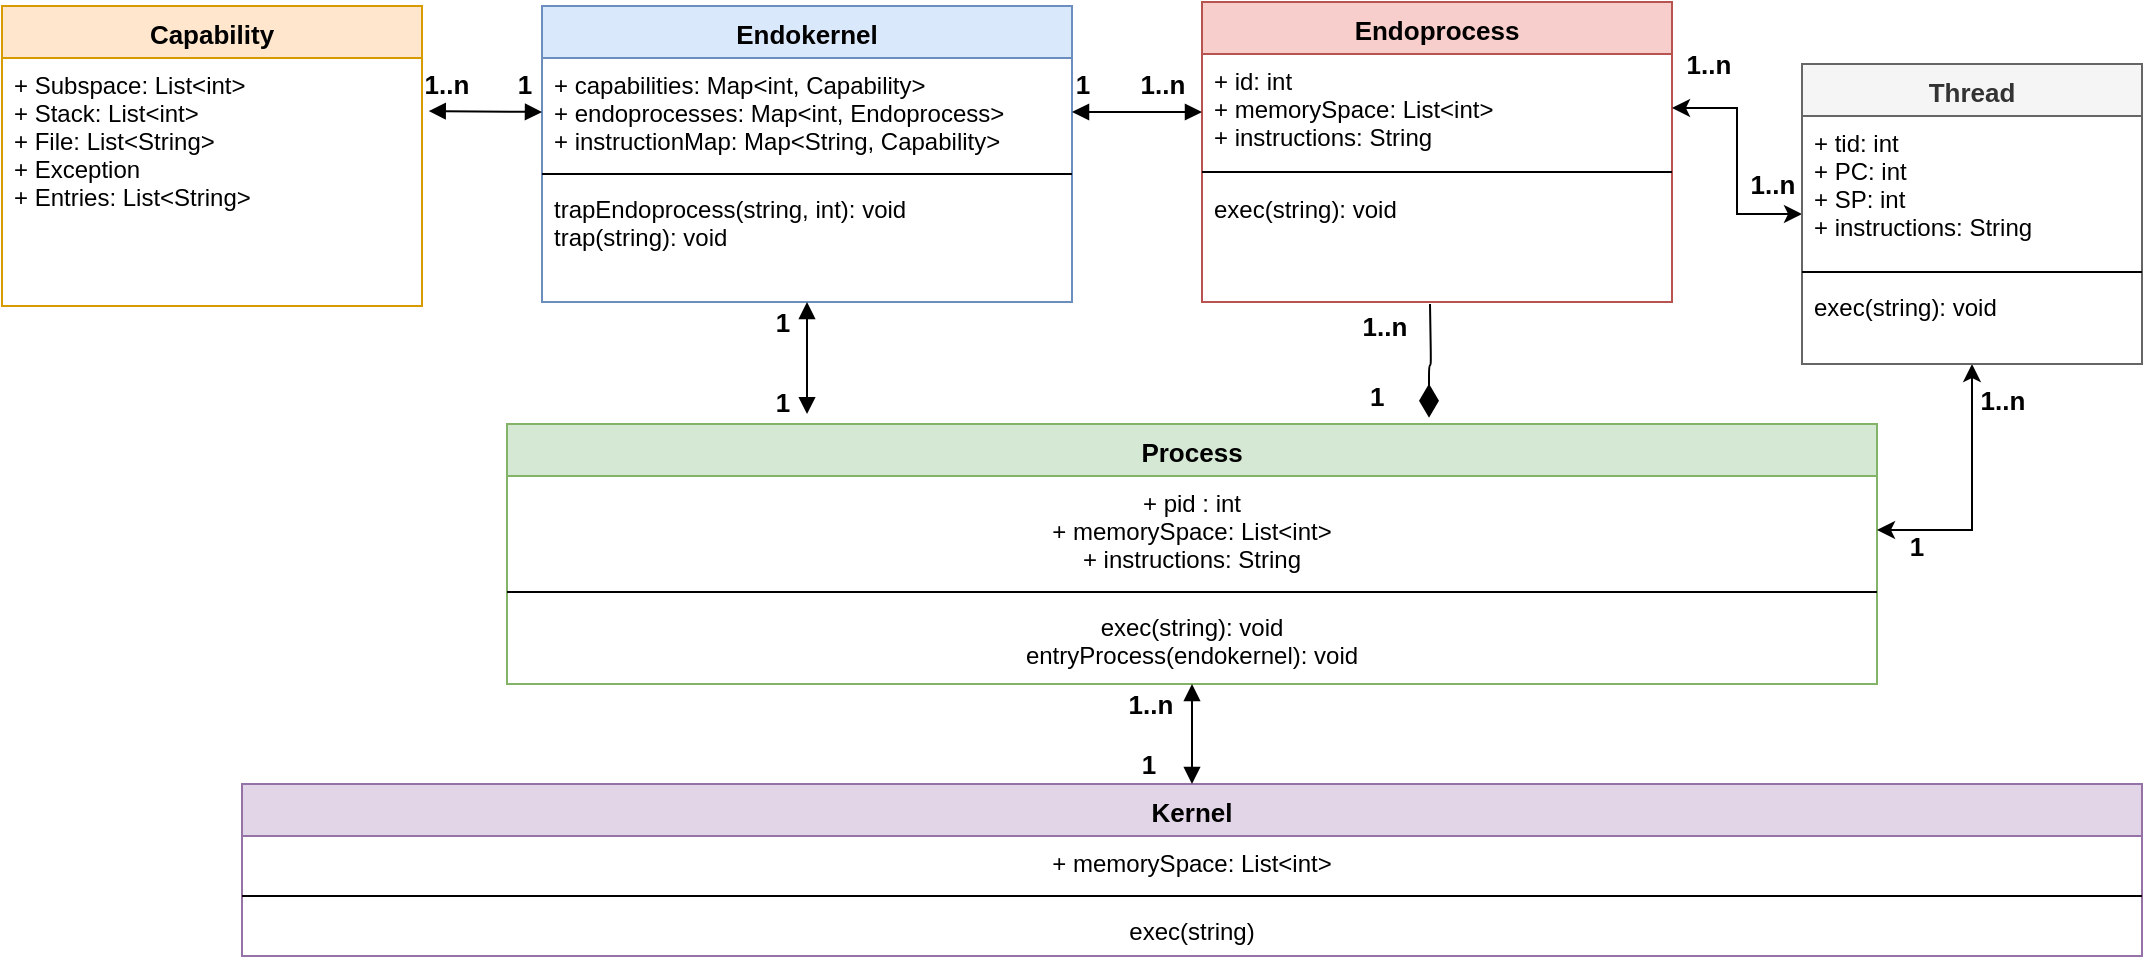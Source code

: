 <mxfile version="15.5.9" type="device"><diagram id="9bB2O2_Hl3Q_lzYscSpR" name="Page-1"><mxGraphModel dx="2310" dy="833" grid="1" gridSize="10" guides="1" tooltips="1" connect="1" arrows="1" fold="1" page="1" pageScale="1" pageWidth="827" pageHeight="1169" math="0" shadow="0"><root><mxCell id="0"/><mxCell id="1" parent="0"/><mxCell id="UgQG8o-NpCMZYVJg1aKK-1" value="Process" style="swimlane;fontStyle=1;align=center;verticalAlign=top;childLayout=stackLayout;horizontal=1;startSize=26;horizontalStack=0;resizeParent=1;resizeParentMax=0;resizeLast=0;collapsible=1;marginBottom=0;fillColor=#d5e8d4;strokeColor=#82b366;fontSize=13;" vertex="1" parent="1"><mxGeometry x="192.5" y="350" width="685" height="130" as="geometry"/></mxCell><mxCell id="UgQG8o-NpCMZYVJg1aKK-2" value="+ pid : int&#10;+ memorySpace: List&lt;int&gt;&#10;+ instructions: String&#10;&#10;" style="text;strokeColor=none;fillColor=none;align=center;verticalAlign=top;spacingLeft=4;spacingRight=4;overflow=hidden;rotatable=0;points=[[0,0.5],[1,0.5]];portConstraint=eastwest;" vertex="1" parent="UgQG8o-NpCMZYVJg1aKK-1"><mxGeometry y="26" width="685" height="54" as="geometry"/></mxCell><mxCell id="UgQG8o-NpCMZYVJg1aKK-3" value="" style="line;strokeWidth=1;fillColor=none;align=left;verticalAlign=middle;spacingTop=-1;spacingLeft=3;spacingRight=3;rotatable=0;labelPosition=right;points=[];portConstraint=eastwest;" vertex="1" parent="UgQG8o-NpCMZYVJg1aKK-1"><mxGeometry y="80" width="685" height="8" as="geometry"/></mxCell><mxCell id="UgQG8o-NpCMZYVJg1aKK-4" value="exec(string): void&#10;entryProcess(endokernel): void&#10;" style="text;strokeColor=none;fillColor=none;align=center;verticalAlign=top;spacingLeft=4;spacingRight=4;overflow=hidden;rotatable=0;points=[[0,0.5],[1,0.5]];portConstraint=eastwest;" vertex="1" parent="UgQG8o-NpCMZYVJg1aKK-1"><mxGeometry y="88" width="685" height="42" as="geometry"/></mxCell><mxCell id="UgQG8o-NpCMZYVJg1aKK-5" value="Endoprocess" style="swimlane;fontStyle=1;align=center;verticalAlign=top;childLayout=stackLayout;horizontal=1;startSize=26;horizontalStack=0;resizeParent=1;resizeParentMax=0;resizeLast=0;collapsible=1;marginBottom=0;fillColor=#f8cecc;strokeColor=#b85450;fontSize=13;" vertex="1" parent="1"><mxGeometry x="540" y="139" width="235" height="150" as="geometry"/></mxCell><mxCell id="UgQG8o-NpCMZYVJg1aKK-6" value="+ id: int&#10;+ memorySpace: List&lt;int&gt;&#10;+ instructions: String&#10;&#10;&#10;&#10;" style="text;strokeColor=none;fillColor=none;align=left;verticalAlign=top;spacingLeft=4;spacingRight=4;overflow=hidden;rotatable=0;points=[[0,0.5],[1,0.5]];portConstraint=eastwest;" vertex="1" parent="UgQG8o-NpCMZYVJg1aKK-5"><mxGeometry y="26" width="235" height="54" as="geometry"/></mxCell><mxCell id="UgQG8o-NpCMZYVJg1aKK-7" value="" style="line;strokeWidth=1;fillColor=none;align=left;verticalAlign=middle;spacingTop=-1;spacingLeft=3;spacingRight=3;rotatable=0;labelPosition=right;points=[];portConstraint=eastwest;" vertex="1" parent="UgQG8o-NpCMZYVJg1aKK-5"><mxGeometry y="80" width="235" height="10" as="geometry"/></mxCell><mxCell id="UgQG8o-NpCMZYVJg1aKK-8" value="exec(string): void" style="text;strokeColor=none;fillColor=none;align=left;verticalAlign=top;spacingLeft=4;spacingRight=4;overflow=hidden;rotatable=0;points=[[0,0.5],[1,0.5]];portConstraint=eastwest;" vertex="1" parent="UgQG8o-NpCMZYVJg1aKK-5"><mxGeometry y="90" width="235" height="60" as="geometry"/></mxCell><mxCell id="UgQG8o-NpCMZYVJg1aKK-9" value="Endokernel" style="swimlane;fontStyle=1;align=center;verticalAlign=top;childLayout=stackLayout;horizontal=1;startSize=26;horizontalStack=0;resizeParent=1;resizeParentMax=0;resizeLast=0;collapsible=1;marginBottom=0;fillColor=#dae8fc;strokeColor=#6c8ebf;fontSize=13;" vertex="1" parent="1"><mxGeometry x="210" y="141" width="265" height="148" as="geometry"/></mxCell><mxCell id="UgQG8o-NpCMZYVJg1aKK-10" value="+ capabilities: Map&lt;int, Capability&gt;&#10;+ endoprocesses: Map&lt;int, Endoprocess&gt;&#10;+ instructionMap: Map&lt;String, Capability&gt;&#10;" style="text;strokeColor=none;fillColor=none;align=left;verticalAlign=top;spacingLeft=4;spacingRight=4;overflow=hidden;rotatable=0;points=[[0,0.5],[1,0.5]];portConstraint=eastwest;" vertex="1" parent="UgQG8o-NpCMZYVJg1aKK-9"><mxGeometry y="26" width="265" height="54" as="geometry"/></mxCell><mxCell id="UgQG8o-NpCMZYVJg1aKK-11" value="" style="line;strokeWidth=1;fillColor=none;align=left;verticalAlign=middle;spacingTop=-1;spacingLeft=3;spacingRight=3;rotatable=0;labelPosition=right;points=[];portConstraint=eastwest;" vertex="1" parent="UgQG8o-NpCMZYVJg1aKK-9"><mxGeometry y="80" width="265" height="8" as="geometry"/></mxCell><mxCell id="UgQG8o-NpCMZYVJg1aKK-12" value="trapEndoprocess(string, int): void&#10;trap(string): void&#10;&#10;" style="text;strokeColor=none;fillColor=none;align=left;verticalAlign=top;spacingLeft=4;spacingRight=4;overflow=hidden;rotatable=0;points=[[0,0.5],[1,0.5]];portConstraint=eastwest;" vertex="1" parent="UgQG8o-NpCMZYVJg1aKK-9"><mxGeometry y="88" width="265" height="60" as="geometry"/></mxCell><mxCell id="UgQG8o-NpCMZYVJg1aKK-13" value="Capability" style="swimlane;fontStyle=1;align=center;verticalAlign=top;childLayout=stackLayout;horizontal=1;startSize=26;horizontalStack=0;resizeParent=1;resizeParentMax=0;resizeLast=0;collapsible=1;marginBottom=0;fillColor=#ffe6cc;strokeColor=#d79b00;fontSize=13;" vertex="1" parent="1"><mxGeometry x="-60" y="141" width="210" height="150" as="geometry"/></mxCell><mxCell id="UgQG8o-NpCMZYVJg1aKK-14" value="+ Subspace: List&lt;int&gt;&#10;+ Stack: List&lt;int&gt;&#10;+ File: List&lt;String&gt;&#10;+ Exception &#10;+ Entries: List&lt;String&gt;&#10;&#10;" style="text;strokeColor=none;fillColor=none;align=left;verticalAlign=top;spacingLeft=4;spacingRight=4;overflow=hidden;rotatable=0;points=[[0,0.5],[1,0.5]];portConstraint=eastwest;" vertex="1" parent="UgQG8o-NpCMZYVJg1aKK-13"><mxGeometry y="26" width="210" height="124" as="geometry"/></mxCell><mxCell id="UgQG8o-NpCMZYVJg1aKK-15" value="Kernel" style="swimlane;fontStyle=1;align=center;verticalAlign=top;childLayout=stackLayout;horizontal=1;startSize=26;horizontalStack=0;resizeParent=1;resizeParentMax=0;resizeLast=0;collapsible=1;marginBottom=0;fillColor=#e1d5e7;strokeColor=#9673a6;fontSize=13;" vertex="1" parent="1"><mxGeometry x="60" y="530" width="950" height="86" as="geometry"/></mxCell><mxCell id="UgQG8o-NpCMZYVJg1aKK-16" value="+ memorySpace: List&lt;int&gt;" style="text;strokeColor=none;fillColor=none;align=center;verticalAlign=top;spacingLeft=4;spacingRight=4;overflow=hidden;rotatable=0;points=[[0,0.5],[1,0.5]];portConstraint=eastwest;" vertex="1" parent="UgQG8o-NpCMZYVJg1aKK-15"><mxGeometry y="26" width="950" height="26" as="geometry"/></mxCell><mxCell id="UgQG8o-NpCMZYVJg1aKK-17" value="" style="line;strokeWidth=1;fillColor=none;align=left;verticalAlign=middle;spacingTop=-1;spacingLeft=3;spacingRight=3;rotatable=0;labelPosition=right;points=[];portConstraint=eastwest;" vertex="1" parent="UgQG8o-NpCMZYVJg1aKK-15"><mxGeometry y="52" width="950" height="8" as="geometry"/></mxCell><mxCell id="UgQG8o-NpCMZYVJg1aKK-18" value="exec(string)" style="text;strokeColor=none;fillColor=none;align=center;verticalAlign=top;spacingLeft=4;spacingRight=4;overflow=hidden;rotatable=0;points=[[0,0.5],[1,0.5]];portConstraint=eastwest;" vertex="1" parent="UgQG8o-NpCMZYVJg1aKK-15"><mxGeometry y="60" width="950" height="26" as="geometry"/></mxCell><mxCell id="UgQG8o-NpCMZYVJg1aKK-40" style="edgeStyle=orthogonalEdgeStyle;rounded=0;orthogonalLoop=1;jettySize=auto;html=1;entryX=1;entryY=0.5;entryDx=0;entryDy=0;fontSize=13;startArrow=classic;startFill=1;" edge="1" parent="1" source="UgQG8o-NpCMZYVJg1aKK-19" target="UgQG8o-NpCMZYVJg1aKK-2"><mxGeometry relative="1" as="geometry"/></mxCell><mxCell id="UgQG8o-NpCMZYVJg1aKK-41" value="&lt;b&gt;1..n&lt;/b&gt;" style="edgeLabel;html=1;align=center;verticalAlign=middle;resizable=0;points=[];fontSize=13;" vertex="1" connectable="0" parent="UgQG8o-NpCMZYVJg1aKK-40"><mxGeometry x="-0.633" y="1" relative="1" as="geometry"><mxPoint x="14" y="-6" as="offset"/></mxGeometry></mxCell><mxCell id="UgQG8o-NpCMZYVJg1aKK-43" style="edgeStyle=orthogonalEdgeStyle;rounded=0;orthogonalLoop=1;jettySize=auto;html=1;entryX=1;entryY=0.5;entryDx=0;entryDy=0;fontSize=13;startArrow=classic;startFill=1;" edge="1" parent="1" source="UgQG8o-NpCMZYVJg1aKK-19" target="UgQG8o-NpCMZYVJg1aKK-6"><mxGeometry relative="1" as="geometry"/></mxCell><mxCell id="UgQG8o-NpCMZYVJg1aKK-44" value="&lt;b&gt;1..n&lt;/b&gt;" style="edgeLabel;html=1;align=center;verticalAlign=middle;resizable=0;points=[];fontSize=13;" vertex="1" connectable="0" parent="UgQG8o-NpCMZYVJg1aKK-43"><mxGeometry x="0.485" relative="1" as="geometry"><mxPoint x="-13" y="-22" as="offset"/></mxGeometry></mxCell><mxCell id="UgQG8o-NpCMZYVJg1aKK-19" value="Thread" style="swimlane;fontStyle=1;align=center;verticalAlign=top;childLayout=stackLayout;horizontal=1;startSize=26;horizontalStack=0;resizeParent=1;resizeParentMax=0;resizeLast=0;collapsible=1;marginBottom=0;fillColor=#f5f5f5;strokeColor=#666666;fontColor=#333333;fontSize=13;" vertex="1" parent="1"><mxGeometry x="840" y="170" width="170" height="150" as="geometry"/></mxCell><mxCell id="UgQG8o-NpCMZYVJg1aKK-20" value="+ tid: int&#10;+ PC: int&#10;+ SP: int&#10;+ instructions: String&#10;&#10;" style="text;strokeColor=none;fillColor=none;align=left;verticalAlign=top;spacingLeft=4;spacingRight=4;overflow=hidden;rotatable=0;points=[[0,0.5],[1,0.5]];portConstraint=eastwest;" vertex="1" parent="UgQG8o-NpCMZYVJg1aKK-19"><mxGeometry y="26" width="170" height="74" as="geometry"/></mxCell><mxCell id="UgQG8o-NpCMZYVJg1aKK-21" value="" style="line;strokeWidth=1;fillColor=none;align=left;verticalAlign=middle;spacingTop=-1;spacingLeft=3;spacingRight=3;rotatable=0;labelPosition=right;points=[];portConstraint=eastwest;" vertex="1" parent="UgQG8o-NpCMZYVJg1aKK-19"><mxGeometry y="100" width="170" height="8" as="geometry"/></mxCell><mxCell id="UgQG8o-NpCMZYVJg1aKK-22" value="exec(string): void&#10;" style="text;strokeColor=none;fillColor=none;align=left;verticalAlign=top;spacingLeft=4;spacingRight=4;overflow=hidden;rotatable=0;points=[[0,0.5],[1,0.5]];portConstraint=eastwest;" vertex="1" parent="UgQG8o-NpCMZYVJg1aKK-19"><mxGeometry y="108" width="170" height="42" as="geometry"/></mxCell><mxCell id="UgQG8o-NpCMZYVJg1aKK-26" value="" style="endArrow=block;startArrow=block;endFill=1;startFill=1;html=1;entryX=0.219;entryY=-0.038;entryDx=0;entryDy=0;entryPerimeter=0;" edge="1" parent="1" source="UgQG8o-NpCMZYVJg1aKK-12" target="UgQG8o-NpCMZYVJg1aKK-1"><mxGeometry width="160" relative="1" as="geometry"><mxPoint x="310" y="320" as="sourcePoint"/><mxPoint x="350" y="340" as="targetPoint"/></mxGeometry></mxCell><mxCell id="UgQG8o-NpCMZYVJg1aKK-27" value="1" style="edgeLabel;html=1;align=center;verticalAlign=middle;resizable=0;points=[];fontSize=13;fontStyle=1" vertex="1" connectable="0" parent="UgQG8o-NpCMZYVJg1aKK-26"><mxGeometry x="-0.656" y="-1" relative="1" as="geometry"><mxPoint x="-12" as="offset"/></mxGeometry></mxCell><mxCell id="UgQG8o-NpCMZYVJg1aKK-28" value="1" style="edgeLabel;html=1;align=center;verticalAlign=middle;resizable=0;points=[];fontSize=13;fontStyle=1" vertex="1" connectable="0" parent="UgQG8o-NpCMZYVJg1aKK-26"><mxGeometry x="0.771" relative="1" as="geometry"><mxPoint x="-13" as="offset"/></mxGeometry></mxCell><mxCell id="UgQG8o-NpCMZYVJg1aKK-29" value="" style="endArrow=block;startArrow=block;endFill=1;startFill=1;html=1;exitX=1;exitY=0.5;exitDx=0;exitDy=0;" edge="1" parent="1" source="UgQG8o-NpCMZYVJg1aKK-10"><mxGeometry width="160" relative="1" as="geometry"><mxPoint x="515" y="361.7" as="sourcePoint"/><mxPoint x="540" y="194" as="targetPoint"/><Array as="points"/></mxGeometry></mxCell><mxCell id="UgQG8o-NpCMZYVJg1aKK-30" value="1" style="edgeLabel;html=1;align=center;verticalAlign=middle;resizable=0;points=[];fontStyle=1;fontSize=13;" vertex="1" connectable="0" parent="UgQG8o-NpCMZYVJg1aKK-29"><mxGeometry x="-0.656" y="-1" relative="1" as="geometry"><mxPoint x="-6" y="-15" as="offset"/></mxGeometry></mxCell><mxCell id="UgQG8o-NpCMZYVJg1aKK-31" value="1..n" style="edgeLabel;html=1;align=center;verticalAlign=middle;resizable=0;points=[];rotation=0;fontStyle=1;fontSize=13;" vertex="1" connectable="0" parent="UgQG8o-NpCMZYVJg1aKK-29"><mxGeometry x="0.771" relative="1" as="geometry"><mxPoint x="-13" y="-14" as="offset"/></mxGeometry></mxCell><mxCell id="UgQG8o-NpCMZYVJg1aKK-32" value="" style="endArrow=block;startArrow=block;endFill=1;startFill=1;html=1;rounded=0;entryX=1.016;entryY=0.214;entryDx=0;entryDy=0;exitX=0;exitY=0.5;exitDx=0;exitDy=0;entryPerimeter=0;" edge="1" parent="1" source="UgQG8o-NpCMZYVJg1aKK-10" target="UgQG8o-NpCMZYVJg1aKK-14"><mxGeometry width="160" relative="1" as="geometry"><mxPoint x="210" y="229" as="sourcePoint"/><mxPoint x="770" y="30" as="targetPoint"/><Array as="points"/></mxGeometry></mxCell><mxCell id="UgQG8o-NpCMZYVJg1aKK-33" value="1..n" style="edgeLabel;html=1;align=center;verticalAlign=middle;resizable=0;points=[];fontSize=13;fontStyle=1" vertex="1" connectable="0" parent="UgQG8o-NpCMZYVJg1aKK-32"><mxGeometry x="0.688" y="-2" relative="1" as="geometry"><mxPoint y="-12" as="offset"/></mxGeometry></mxCell><mxCell id="UgQG8o-NpCMZYVJg1aKK-34" value="1" style="edgeLabel;html=1;align=center;verticalAlign=middle;resizable=0;points=[];fontSize=13;fontStyle=1" vertex="1" connectable="0" parent="UgQG8o-NpCMZYVJg1aKK-32"><mxGeometry x="-0.787" y="1" relative="1" as="geometry"><mxPoint x="-3" y="-15" as="offset"/></mxGeometry></mxCell><mxCell id="UgQG8o-NpCMZYVJg1aKK-35" value="" style="endArrow=block;startArrow=block;endFill=1;startFill=1;html=1;exitX=0.5;exitY=0;exitDx=0;exitDy=0;" edge="1" parent="1" source="UgQG8o-NpCMZYVJg1aKK-15"><mxGeometry width="160" relative="1" as="geometry"><mxPoint x="382.5" y="585" as="sourcePoint"/><mxPoint x="535" y="480" as="targetPoint"/></mxGeometry></mxCell><mxCell id="UgQG8o-NpCMZYVJg1aKK-36" value="1" style="edgeLabel;html=1;align=center;verticalAlign=middle;resizable=0;points=[];fontSize=13;fontStyle=1" vertex="1" connectable="0" parent="UgQG8o-NpCMZYVJg1aKK-35"><mxGeometry x="-0.656" y="-1" relative="1" as="geometry"><mxPoint x="-23" y="-2" as="offset"/></mxGeometry></mxCell><mxCell id="UgQG8o-NpCMZYVJg1aKK-37" value="1..n" style="edgeLabel;html=1;align=center;verticalAlign=middle;resizable=0;points=[];fontSize=13;fontStyle=1" vertex="1" connectable="0" parent="UgQG8o-NpCMZYVJg1aKK-35"><mxGeometry x="0.771" relative="1" as="geometry"><mxPoint x="-21" y="4" as="offset"/></mxGeometry></mxCell><mxCell id="UgQG8o-NpCMZYVJg1aKK-38" value="&lt;font style=&quot;font-size: 13px&quot;&gt;&lt;b&gt;1&lt;/b&gt;&lt;/font&gt;" style="endArrow=none;html=1;endSize=12;startArrow=diamondThin;startSize=14;startFill=1;edgeStyle=orthogonalEdgeStyle;align=left;verticalAlign=bottom;endFill=0;exitX=0.673;exitY=-0.024;exitDx=0;exitDy=0;exitPerimeter=0;" edge="1" parent="1" source="UgQG8o-NpCMZYVJg1aKK-1"><mxGeometry x="-1" y="34" relative="1" as="geometry"><mxPoint x="654" y="340" as="sourcePoint"/><mxPoint x="654" y="290" as="targetPoint"/><mxPoint x="2" as="offset"/></mxGeometry></mxCell><mxCell id="UgQG8o-NpCMZYVJg1aKK-39" value="&lt;b&gt;1..n&lt;/b&gt;" style="edgeLabel;html=1;align=center;verticalAlign=middle;resizable=0;points=[];fontSize=13;" vertex="1" connectable="0" parent="UgQG8o-NpCMZYVJg1aKK-38"><mxGeometry x="0.816" y="3" relative="1" as="geometry"><mxPoint x="-20" y="5" as="offset"/></mxGeometry></mxCell><mxCell id="UgQG8o-NpCMZYVJg1aKK-42" value="&lt;b&gt;1&lt;/b&gt;" style="edgeLabel;html=1;align=center;verticalAlign=middle;resizable=0;points=[];fontSize=13;" vertex="1" connectable="0" parent="1"><mxGeometry x="900.001" y="400.002" as="geometry"><mxPoint x="-3" y="11" as="offset"/></mxGeometry></mxCell><mxCell id="UgQG8o-NpCMZYVJg1aKK-45" value="&lt;b&gt;1..n&lt;/b&gt;" style="edgeLabel;html=1;align=center;verticalAlign=middle;resizable=0;points=[];fontSize=13;" vertex="1" connectable="0" parent="1"><mxGeometry x="809.999" y="190.0" as="geometry"><mxPoint x="15" y="40" as="offset"/></mxGeometry></mxCell></root></mxGraphModel></diagram></mxfile>